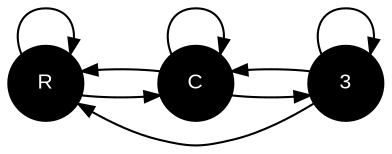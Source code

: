 digraph {
    rankdir=LR
    size="8,4"

    node [shape=circle style=filled fillcolor=black fontcolor=white fontname=arial
    fontsize=10]
    edge [arrowsize=0.75]

    R -> R
    R -> C

    C -> R
    C -> C
    C -> 3

    3 -> R
    3 -> C
    3 -> 3
}